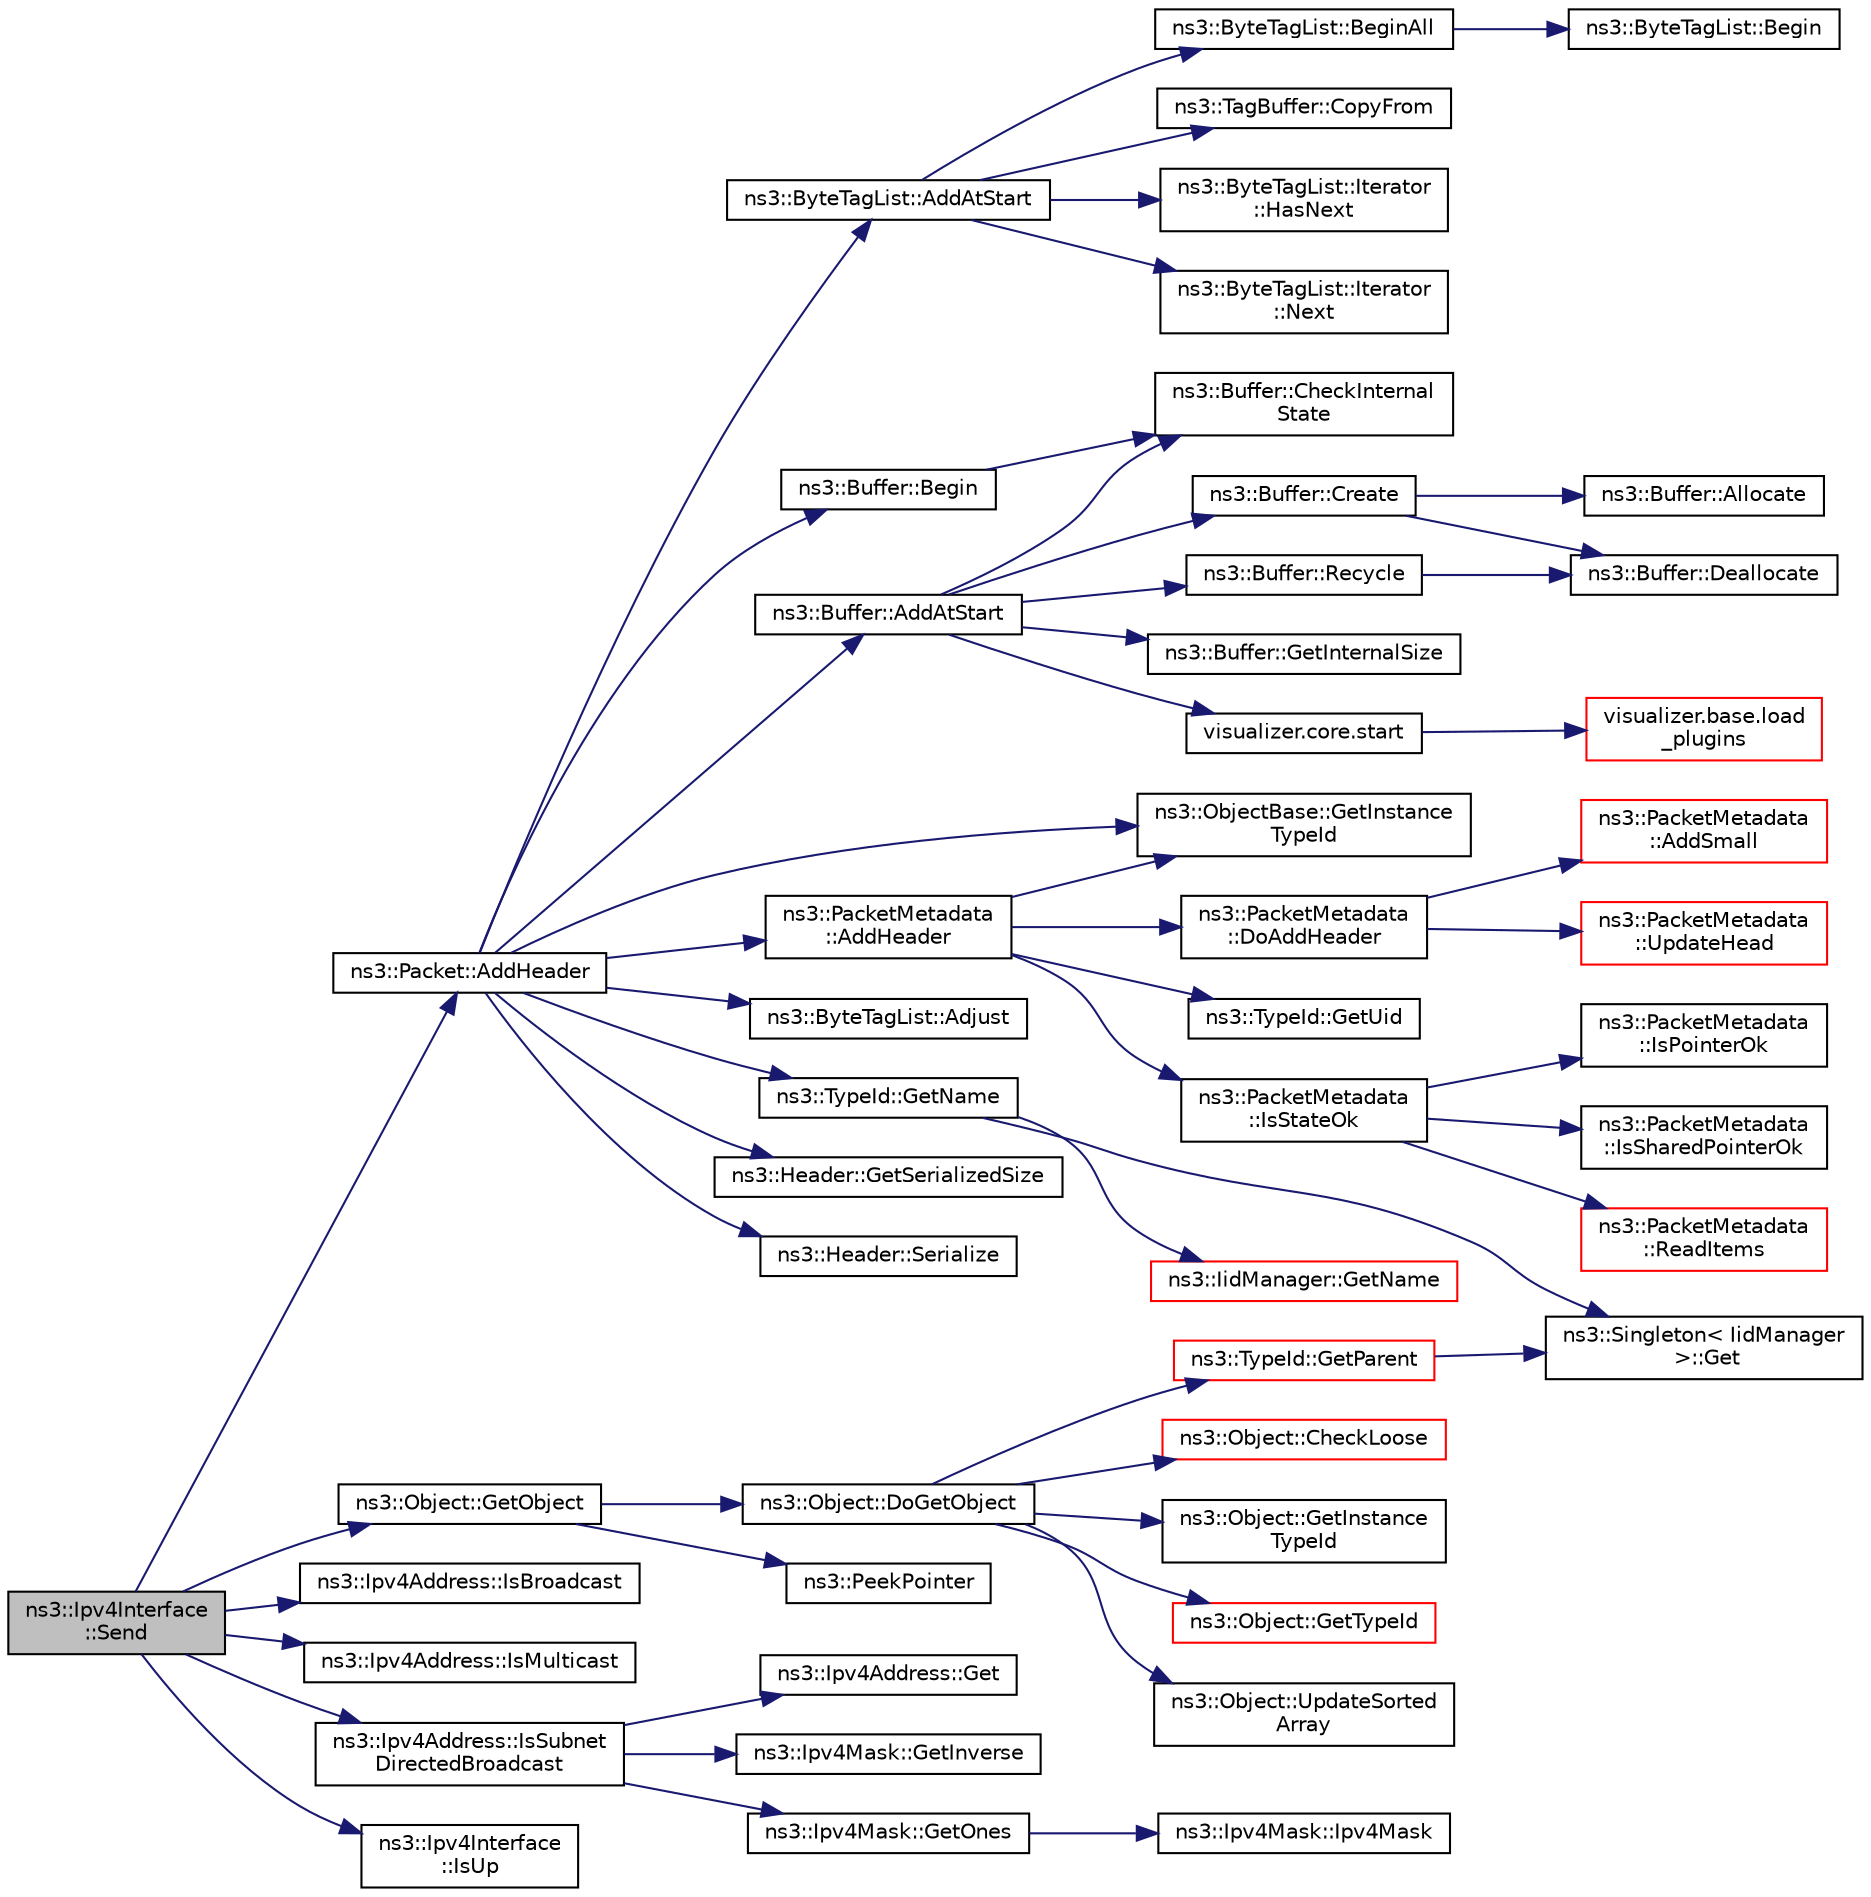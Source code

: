 digraph "ns3::Ipv4Interface::Send"
{
 // LATEX_PDF_SIZE
  edge [fontname="Helvetica",fontsize="10",labelfontname="Helvetica",labelfontsize="10"];
  node [fontname="Helvetica",fontsize="10",shape=record];
  rankdir="LR";
  Node1 [label="ns3::Ipv4Interface\l::Send",height=0.2,width=0.4,color="black", fillcolor="grey75", style="filled", fontcolor="black",tooltip=" "];
  Node1 -> Node2 [color="midnightblue",fontsize="10",style="solid",fontname="Helvetica"];
  Node2 [label="ns3::Packet::AddHeader",height=0.2,width=0.4,color="black", fillcolor="white", style="filled",URL="$classns3_1_1_packet.html#a465108c595a0bc592095cbcab1832ed8",tooltip="Add header to this packet."];
  Node2 -> Node3 [color="midnightblue",fontsize="10",style="solid",fontname="Helvetica"];
  Node3 [label="ns3::ByteTagList::AddAtStart",height=0.2,width=0.4,color="black", fillcolor="white", style="filled",URL="$classns3_1_1_byte_tag_list.html#acb4563fbe4299c55af41ba7a166b71d5",tooltip="Make sure that all offsets are bigger than prependOffset which represents the location where new byte..."];
  Node3 -> Node4 [color="midnightblue",fontsize="10",style="solid",fontname="Helvetica"];
  Node4 [label="ns3::ByteTagList::BeginAll",height=0.2,width=0.4,color="black", fillcolor="white", style="filled",URL="$classns3_1_1_byte_tag_list.html#ab1d2c5671ea01900fa9ef58e33d1e739",tooltip="Returns an iterator pointing to the very first tag in this list."];
  Node4 -> Node5 [color="midnightblue",fontsize="10",style="solid",fontname="Helvetica"];
  Node5 [label="ns3::ByteTagList::Begin",height=0.2,width=0.4,color="black", fillcolor="white", style="filled",URL="$classns3_1_1_byte_tag_list.html#a22bb3fbf008c3bd4821429521a35c82d",tooltip=" "];
  Node3 -> Node6 [color="midnightblue",fontsize="10",style="solid",fontname="Helvetica"];
  Node6 [label="ns3::TagBuffer::CopyFrom",height=0.2,width=0.4,color="black", fillcolor="white", style="filled",URL="$classns3_1_1_tag_buffer.html#afe07a9e117449ff5b5d5857291671349",tooltip="Copy the nternal structure of another TagBuffer."];
  Node3 -> Node7 [color="midnightblue",fontsize="10",style="solid",fontname="Helvetica"];
  Node7 [label="ns3::ByteTagList::Iterator\l::HasNext",height=0.2,width=0.4,color="black", fillcolor="white", style="filled",URL="$classns3_1_1_byte_tag_list_1_1_iterator.html#a44e33e812e3eba4fdc168e36380853af",tooltip="Used to determine if the iterator is at the end of the byteTagList."];
  Node3 -> Node8 [color="midnightblue",fontsize="10",style="solid",fontname="Helvetica"];
  Node8 [label="ns3::ByteTagList::Iterator\l::Next",height=0.2,width=0.4,color="black", fillcolor="white", style="filled",URL="$classns3_1_1_byte_tag_list_1_1_iterator.html#af521864d800baab1d9c5262f59ce4433",tooltip="Returns the next Item from the ByteTagList."];
  Node2 -> Node9 [color="midnightblue",fontsize="10",style="solid",fontname="Helvetica"];
  Node9 [label="ns3::Buffer::AddAtStart",height=0.2,width=0.4,color="black", fillcolor="white", style="filled",URL="$classns3_1_1_buffer.html#a8abd8164c3671d3dadc98fc66fade7b1",tooltip=" "];
  Node9 -> Node10 [color="midnightblue",fontsize="10",style="solid",fontname="Helvetica"];
  Node10 [label="ns3::Buffer::CheckInternal\lState",height=0.2,width=0.4,color="black", fillcolor="white", style="filled",URL="$classns3_1_1_buffer.html#a200897ee202518b0d2bf91ead4e82be9",tooltip="Checks the internal buffer structures consistency."];
  Node9 -> Node11 [color="midnightblue",fontsize="10",style="solid",fontname="Helvetica"];
  Node11 [label="ns3::Buffer::Create",height=0.2,width=0.4,color="black", fillcolor="white", style="filled",URL="$classns3_1_1_buffer.html#a340c9888e35cf55d024808adfbd75913",tooltip="Create a buffer data storage."];
  Node11 -> Node12 [color="midnightblue",fontsize="10",style="solid",fontname="Helvetica"];
  Node12 [label="ns3::Buffer::Allocate",height=0.2,width=0.4,color="black", fillcolor="white", style="filled",URL="$classns3_1_1_buffer.html#a7bbfa888d618a79ee413fe01a7b4ff68",tooltip="Allocate a buffer data storage."];
  Node11 -> Node13 [color="midnightblue",fontsize="10",style="solid",fontname="Helvetica"];
  Node13 [label="ns3::Buffer::Deallocate",height=0.2,width=0.4,color="black", fillcolor="white", style="filled",URL="$classns3_1_1_buffer.html#a5cf2847bcc22da58cfa7e3a6b0279a01",tooltip="Deallocate the buffer memory."];
  Node9 -> Node14 [color="midnightblue",fontsize="10",style="solid",fontname="Helvetica"];
  Node14 [label="ns3::Buffer::GetInternalSize",height=0.2,width=0.4,color="black", fillcolor="white", style="filled",URL="$classns3_1_1_buffer.html#a1042168f1f6f3b24ad08a668662ab373",tooltip="Get the buffer real size."];
  Node9 -> Node15 [color="midnightblue",fontsize="10",style="solid",fontname="Helvetica"];
  Node15 [label="ns3::Buffer::Recycle",height=0.2,width=0.4,color="black", fillcolor="white", style="filled",URL="$classns3_1_1_buffer.html#aa14d4354b6de0c9d6044805f6503ecd2",tooltip="Recycle the buffer memory."];
  Node15 -> Node13 [color="midnightblue",fontsize="10",style="solid",fontname="Helvetica"];
  Node9 -> Node16 [color="midnightblue",fontsize="10",style="solid",fontname="Helvetica"];
  Node16 [label="visualizer.core.start",height=0.2,width=0.4,color="black", fillcolor="white", style="filled",URL="$namespacevisualizer_1_1core.html#a2a35e5d8a34af358b508dac8635754e0",tooltip=" "];
  Node16 -> Node17 [color="midnightblue",fontsize="10",style="solid",fontname="Helvetica"];
  Node17 [label="visualizer.base.load\l_plugins",height=0.2,width=0.4,color="red", fillcolor="white", style="filled",URL="$namespacevisualizer_1_1base.html#ad171497a5ff1afe0a73bedaebf35448f",tooltip=" "];
  Node2 -> Node19 [color="midnightblue",fontsize="10",style="solid",fontname="Helvetica"];
  Node19 [label="ns3::PacketMetadata\l::AddHeader",height=0.2,width=0.4,color="black", fillcolor="white", style="filled",URL="$classns3_1_1_packet_metadata.html#abdce736c4c5f647242f0808c0d2f9249",tooltip="Add an header."];
  Node19 -> Node20 [color="midnightblue",fontsize="10",style="solid",fontname="Helvetica"];
  Node20 [label="ns3::PacketMetadata\l::DoAddHeader",height=0.2,width=0.4,color="black", fillcolor="white", style="filled",URL="$classns3_1_1_packet_metadata.html#ae5ad09674e28733405c49b2655c51a5a",tooltip="Add an header."];
  Node20 -> Node21 [color="midnightblue",fontsize="10",style="solid",fontname="Helvetica"];
  Node21 [label="ns3::PacketMetadata\l::AddSmall",height=0.2,width=0.4,color="red", fillcolor="white", style="filled",URL="$classns3_1_1_packet_metadata.html#a9d74d684e6a7448a6790220c6c8e99f2",tooltip="Add a SmallItem."];
  Node20 -> Node31 [color="midnightblue",fontsize="10",style="solid",fontname="Helvetica"];
  Node31 [label="ns3::PacketMetadata\l::UpdateHead",height=0.2,width=0.4,color="red", fillcolor="white", style="filled",URL="$classns3_1_1_packet_metadata.html#a3baa0c324423e6fd600b31858aa4ade9",tooltip="Update the head."];
  Node19 -> Node32 [color="midnightblue",fontsize="10",style="solid",fontname="Helvetica"];
  Node32 [label="ns3::ObjectBase::GetInstance\lTypeId",height=0.2,width=0.4,color="black", fillcolor="white", style="filled",URL="$classns3_1_1_object_base.html#abe5b43a6f5b99a92a4c3122db31f06fb",tooltip="Get the most derived TypeId for this Object."];
  Node19 -> Node33 [color="midnightblue",fontsize="10",style="solid",fontname="Helvetica"];
  Node33 [label="ns3::TypeId::GetUid",height=0.2,width=0.4,color="black", fillcolor="white", style="filled",URL="$classns3_1_1_type_id.html#a429535085325d6f926724771446d9047",tooltip="Get the internal id of this TypeId."];
  Node19 -> Node34 [color="midnightblue",fontsize="10",style="solid",fontname="Helvetica"];
  Node34 [label="ns3::PacketMetadata\l::IsStateOk",height=0.2,width=0.4,color="black", fillcolor="white", style="filled",URL="$classns3_1_1_packet_metadata.html#a547dc7d09f1b2d41a28445a91c2fcf37",tooltip="Check if the metadata state is ok."];
  Node34 -> Node35 [color="midnightblue",fontsize="10",style="solid",fontname="Helvetica"];
  Node35 [label="ns3::PacketMetadata\l::IsPointerOk",height=0.2,width=0.4,color="black", fillcolor="white", style="filled",URL="$classns3_1_1_packet_metadata.html#ac6fcebd163b3655b041476c3277102c1",tooltip="Check if the position is valid."];
  Node34 -> Node36 [color="midnightblue",fontsize="10",style="solid",fontname="Helvetica"];
  Node36 [label="ns3::PacketMetadata\l::IsSharedPointerOk",height=0.2,width=0.4,color="black", fillcolor="white", style="filled",URL="$classns3_1_1_packet_metadata.html#ac9e6db729cae99e9755981de02f3ffa0",tooltip="Check if the position is valid."];
  Node34 -> Node37 [color="midnightblue",fontsize="10",style="solid",fontname="Helvetica"];
  Node37 [label="ns3::PacketMetadata\l::ReadItems",height=0.2,width=0.4,color="red", fillcolor="white", style="filled",URL="$classns3_1_1_packet_metadata.html#a7fe144386274167b6aac05ac0a0cdf6f",tooltip="Read items."];
  Node2 -> Node39 [color="midnightblue",fontsize="10",style="solid",fontname="Helvetica"];
  Node39 [label="ns3::ByteTagList::Adjust",height=0.2,width=0.4,color="black", fillcolor="white", style="filled",URL="$classns3_1_1_byte_tag_list.html#a1fec06d7e6daaf8039cf2a148e4090f2",tooltip="Adjust the offsets stored internally by the adjustment delta."];
  Node2 -> Node40 [color="midnightblue",fontsize="10",style="solid",fontname="Helvetica"];
  Node40 [label="ns3::Buffer::Begin",height=0.2,width=0.4,color="black", fillcolor="white", style="filled",URL="$classns3_1_1_buffer.html#acb977a0179de9abe4e295ce22023b4ca",tooltip=" "];
  Node40 -> Node10 [color="midnightblue",fontsize="10",style="solid",fontname="Helvetica"];
  Node2 -> Node32 [color="midnightblue",fontsize="10",style="solid",fontname="Helvetica"];
  Node2 -> Node41 [color="midnightblue",fontsize="10",style="solid",fontname="Helvetica"];
  Node41 [label="ns3::TypeId::GetName",height=0.2,width=0.4,color="black", fillcolor="white", style="filled",URL="$classns3_1_1_type_id.html#abc4965475a579c2afdc668d7a7d58374",tooltip="Get the name."];
  Node41 -> Node42 [color="midnightblue",fontsize="10",style="solid",fontname="Helvetica"];
  Node42 [label="ns3::Singleton\< IidManager\l \>::Get",height=0.2,width=0.4,color="black", fillcolor="white", style="filled",URL="$classns3_1_1_singleton.html#a80a2cd3c25a27ea72add7a9f7a141ffa",tooltip="Get a pointer to the singleton instance."];
  Node41 -> Node43 [color="midnightblue",fontsize="10",style="solid",fontname="Helvetica"];
  Node43 [label="ns3::IidManager::GetName",height=0.2,width=0.4,color="red", fillcolor="white", style="filled",URL="$classns3_1_1_iid_manager.html#a6658aaa8120efd885e98addb76a6f1d4",tooltip="Get the name of a type id."];
  Node2 -> Node45 [color="midnightblue",fontsize="10",style="solid",fontname="Helvetica"];
  Node45 [label="ns3::Header::GetSerializedSize",height=0.2,width=0.4,color="black", fillcolor="white", style="filled",URL="$classns3_1_1_header.html#a6ef0497eabc1b1fb0ad42738eb73f934",tooltip=" "];
  Node2 -> Node46 [color="midnightblue",fontsize="10",style="solid",fontname="Helvetica"];
  Node46 [label="ns3::Header::Serialize",height=0.2,width=0.4,color="black", fillcolor="white", style="filled",URL="$classns3_1_1_header.html#afb61f1aac69ff8349a6bfe521fab5404",tooltip=" "];
  Node1 -> Node47 [color="midnightblue",fontsize="10",style="solid",fontname="Helvetica"];
  Node47 [label="ns3::Object::GetObject",height=0.2,width=0.4,color="black", fillcolor="white", style="filled",URL="$classns3_1_1_object.html#ad21f5401ff705cd29c37f931ea3afc18",tooltip="Get a pointer to the requested aggregated Object."];
  Node47 -> Node48 [color="midnightblue",fontsize="10",style="solid",fontname="Helvetica"];
  Node48 [label="ns3::Object::DoGetObject",height=0.2,width=0.4,color="black", fillcolor="white", style="filled",URL="$classns3_1_1_object.html#a7c009975f7c0994cb47a69f713745e0a",tooltip="Find an Object of TypeId tid in the aggregates of this Object."];
  Node48 -> Node49 [color="midnightblue",fontsize="10",style="solid",fontname="Helvetica"];
  Node49 [label="ns3::Object::CheckLoose",height=0.2,width=0.4,color="red", fillcolor="white", style="filled",URL="$classns3_1_1_object.html#a33b1d1c52665f27a2fd4857aef5618f2",tooltip="Check if any aggregated Objects have non-zero reference counts."];
  Node48 -> Node51 [color="midnightblue",fontsize="10",style="solid",fontname="Helvetica"];
  Node51 [label="ns3::Object::GetInstance\lTypeId",height=0.2,width=0.4,color="black", fillcolor="white", style="filled",URL="$classns3_1_1_object.html#a9a0bc0211cfab9842e1046b5c5810e5a",tooltip="Get the most derived TypeId for this Object."];
  Node48 -> Node52 [color="midnightblue",fontsize="10",style="solid",fontname="Helvetica"];
  Node52 [label="ns3::TypeId::GetParent",height=0.2,width=0.4,color="red", fillcolor="white", style="filled",URL="$classns3_1_1_type_id.html#ab84f81aee52154af39a8668b59c89d63",tooltip="Get the parent of this TypeId."];
  Node52 -> Node42 [color="midnightblue",fontsize="10",style="solid",fontname="Helvetica"];
  Node48 -> Node55 [color="midnightblue",fontsize="10",style="solid",fontname="Helvetica"];
  Node55 [label="ns3::Object::GetTypeId",height=0.2,width=0.4,color="red", fillcolor="white", style="filled",URL="$classns3_1_1_object.html#a1d040243983ab74ec923bde26d7cb7e7",tooltip="Register this type."];
  Node48 -> Node58 [color="midnightblue",fontsize="10",style="solid",fontname="Helvetica"];
  Node58 [label="ns3::Object::UpdateSorted\lArray",height=0.2,width=0.4,color="black", fillcolor="white", style="filled",URL="$classns3_1_1_object.html#ade62655b9680ca5ebf5af7e0fda7a21f",tooltip="Keep the list of aggregates in most-recently-used order."];
  Node47 -> Node59 [color="midnightblue",fontsize="10",style="solid",fontname="Helvetica"];
  Node59 [label="ns3::PeekPointer",height=0.2,width=0.4,color="black", fillcolor="white", style="filled",URL="$namespacens3.html#af2a7557fe9afdd98d8f6f8f6e412cf5a",tooltip=" "];
  Node1 -> Node60 [color="midnightblue",fontsize="10",style="solid",fontname="Helvetica"];
  Node60 [label="ns3::Ipv4Address::IsBroadcast",height=0.2,width=0.4,color="black", fillcolor="white", style="filled",URL="$classns3_1_1_ipv4_address.html#a79a1d91f0cfdb52f3b89cee50811af04",tooltip=" "];
  Node1 -> Node61 [color="midnightblue",fontsize="10",style="solid",fontname="Helvetica"];
  Node61 [label="ns3::Ipv4Address::IsMulticast",height=0.2,width=0.4,color="black", fillcolor="white", style="filled",URL="$classns3_1_1_ipv4_address.html#a3a39d50664243b7e37a1244bb03b4ec2",tooltip=" "];
  Node1 -> Node62 [color="midnightblue",fontsize="10",style="solid",fontname="Helvetica"];
  Node62 [label="ns3::Ipv4Address::IsSubnet\lDirectedBroadcast",height=0.2,width=0.4,color="black", fillcolor="white", style="filled",URL="$classns3_1_1_ipv4_address.html#a90fd8f563e8a6b269e7c6ef4ff176e98",tooltip="Generate subnet-directed broadcast address corresponding to mask."];
  Node62 -> Node63 [color="midnightblue",fontsize="10",style="solid",fontname="Helvetica"];
  Node63 [label="ns3::Ipv4Address::Get",height=0.2,width=0.4,color="black", fillcolor="white", style="filled",URL="$classns3_1_1_ipv4_address.html#a154da9b1ff6eb451dc4840613fe43e73",tooltip="Get the host-order 32-bit IP address."];
  Node62 -> Node64 [color="midnightblue",fontsize="10",style="solid",fontname="Helvetica"];
  Node64 [label="ns3::Ipv4Mask::GetInverse",height=0.2,width=0.4,color="black", fillcolor="white", style="filled",URL="$classns3_1_1_ipv4_mask.html#a45402865feb06627904604b79fd7e0dc",tooltip="Return the inverse mask in host order."];
  Node62 -> Node65 [color="midnightblue",fontsize="10",style="solid",fontname="Helvetica"];
  Node65 [label="ns3::Ipv4Mask::GetOnes",height=0.2,width=0.4,color="black", fillcolor="white", style="filled",URL="$classns3_1_1_ipv4_mask.html#af712cbdf28c039025d4aa45fa7e243dd",tooltip=" "];
  Node65 -> Node66 [color="midnightblue",fontsize="10",style="solid",fontname="Helvetica"];
  Node66 [label="ns3::Ipv4Mask::Ipv4Mask",height=0.2,width=0.4,color="black", fillcolor="white", style="filled",URL="$classns3_1_1_ipv4_mask.html#a4f877fcb3423f63debab168c83213627",tooltip="Will initialize to a garbage value (0x66666666)"];
  Node1 -> Node67 [color="midnightblue",fontsize="10",style="solid",fontname="Helvetica"];
  Node67 [label="ns3::Ipv4Interface\l::IsUp",height=0.2,width=0.4,color="black", fillcolor="white", style="filled",URL="$classns3_1_1_ipv4_interface.html#af319226f89f0298c929260b500647418",tooltip="These are IP interface states and may be distinct from NetDevice states, such as found in real implem..."];
}
